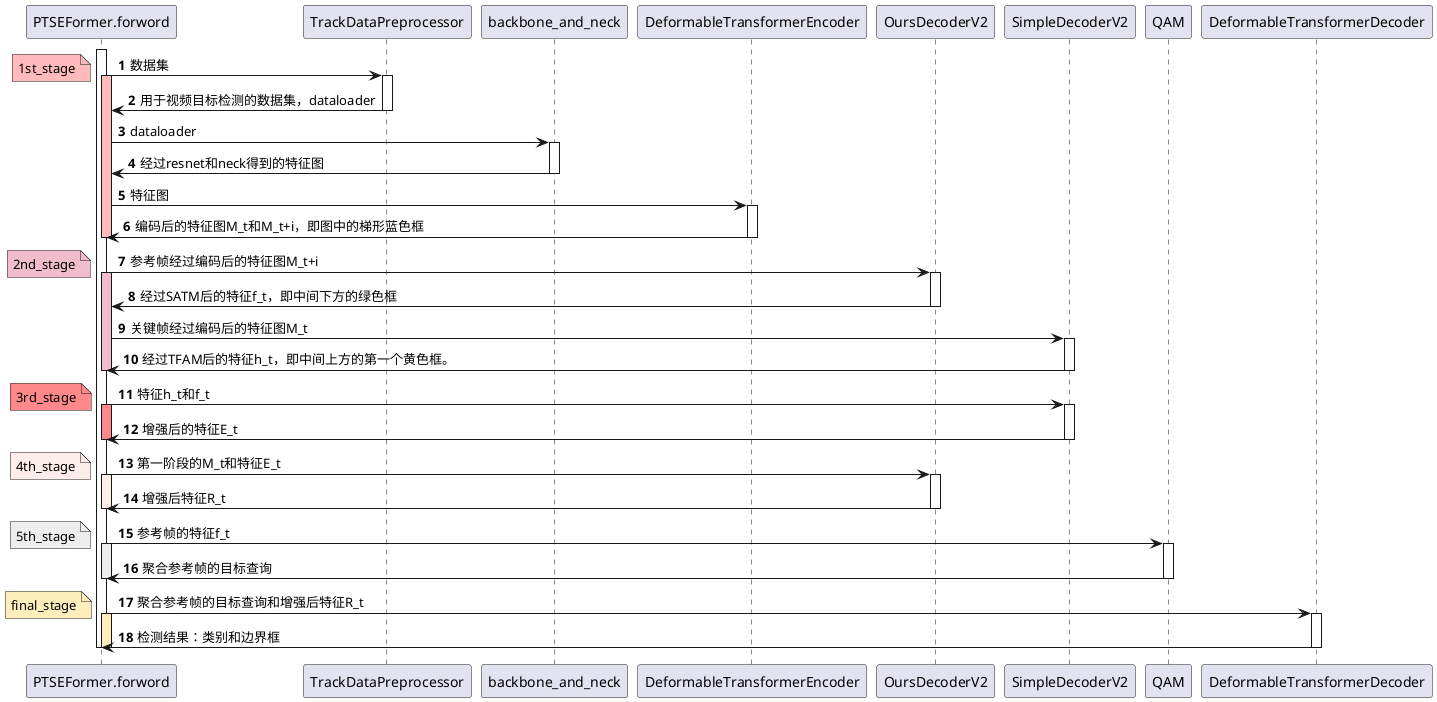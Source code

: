 @startuml
'https://plantuml.com/sequence-diagram

autonumber

'第一阶段
activate PTSEFormer.forword
PTSEFormer.forword -> TrackDataPreprocessor: 数据集
note left #FFBBBB: 1st_stage
activate PTSEFormer.forword #FFBBBB
activate TrackDataPreprocessor
PTSEFormer.forword <- TrackDataPreprocessor: 用于视频目标检测的数据集，dataloader
deactivate TrackDataPreprocessor
PTSEFormer.forword -> backbone_and_neck: dataloader
activate backbone_and_neck
PTSEFormer.forword <- backbone_and_neck: 经过resnet和neck得到的特征图
deactivate backbone_and_neck
PTSEFormer.forword -> DeformableTransformerEncoder: 特征图
activate DeformableTransformerEncoder
PTSEFormer.forword <- DeformableTransformerEncoder: 编码后的特征图M_t和M_t+i，即图中的梯形蓝色框
deactivate DeformableTransformerEncoder
deactivate PTSEFormer.forword

'第二阶段
PTSEFormer.forword -> OursDecoderV2: 参考帧经过编码后的特征图M_t+i
note left #F1BCCB: 2nd_stage
activate PTSEFormer.forword #F1BCCB
activate OursDecoderV2
PTSEFormer.forword <- OursDecoderV2: 经过SATM后的特征f_t，即中间下方的绿色框
deactivate OursDecoderV2
PTSEFormer.forword -> SimpleDecoderV2: 关键帧经过编码后的特征图M_t
activate SimpleDecoderV2
PTSEFormer.forword <- SimpleDecoderV2: 经过TFAM后的特征h_t，即中间上方的第一个黄色框。
deactivate SimpleDecoderV2
deactivate PTSEFormer.forword

'第三阶段
PTSEFormer.forword -> SimpleDecoderV2: 特征h_t和f_t
activate PTSEFormer.forword #FF888B
note left #FF888B: 3rd_stage
activate SimpleDecoderV2
PTSEFormer.forword <- SimpleDecoderV2: 增强后的特征E_t
deactivate SimpleDecoderV2
deactivate PTSEFormer.forword

'第四阶段
PTSEFormer.forword -> OursDecoderV2: 第一阶段的M_t和特征E_t
activate PTSEFormer.forword #FEEEEB
note left #FEEEEB: 4th_stage
activate OursDecoderV2
PTSEFormer.forword <- OursDecoderV2: 增强后特征R_t
deactivate OursDecoderV2
deactivate PTSEFormer.forword

'第五阶段
PTSEFormer.forword -> QAM: 参考帧的特征f_t
activate PTSEFormer.forword #EEEEEE
note left #EEEEEE: 5th_stage
activate QAM
PTSEFormer.forword <- QAM: 聚合参考帧的目标查询
deactivate QAM
deactivate PTSEFormer.forword

'最终阶段
PTSEFormer.forword -> DeformableTransformerDecoder: 聚合参考帧的目标查询和增强后特征R_t
activate PTSEFormer.forword #FEEEBB
note left #FEEEBB: final_stage
activate DeformableTransformerDecoder
PTSEFormer.forword <- DeformableTransformerDecoder: 检测结果：类别和边界框
deactivate DeformableTransformerDecoder
deactivate PTSEFormer.forword

deactivate PTSEFormer.forword

@enduml